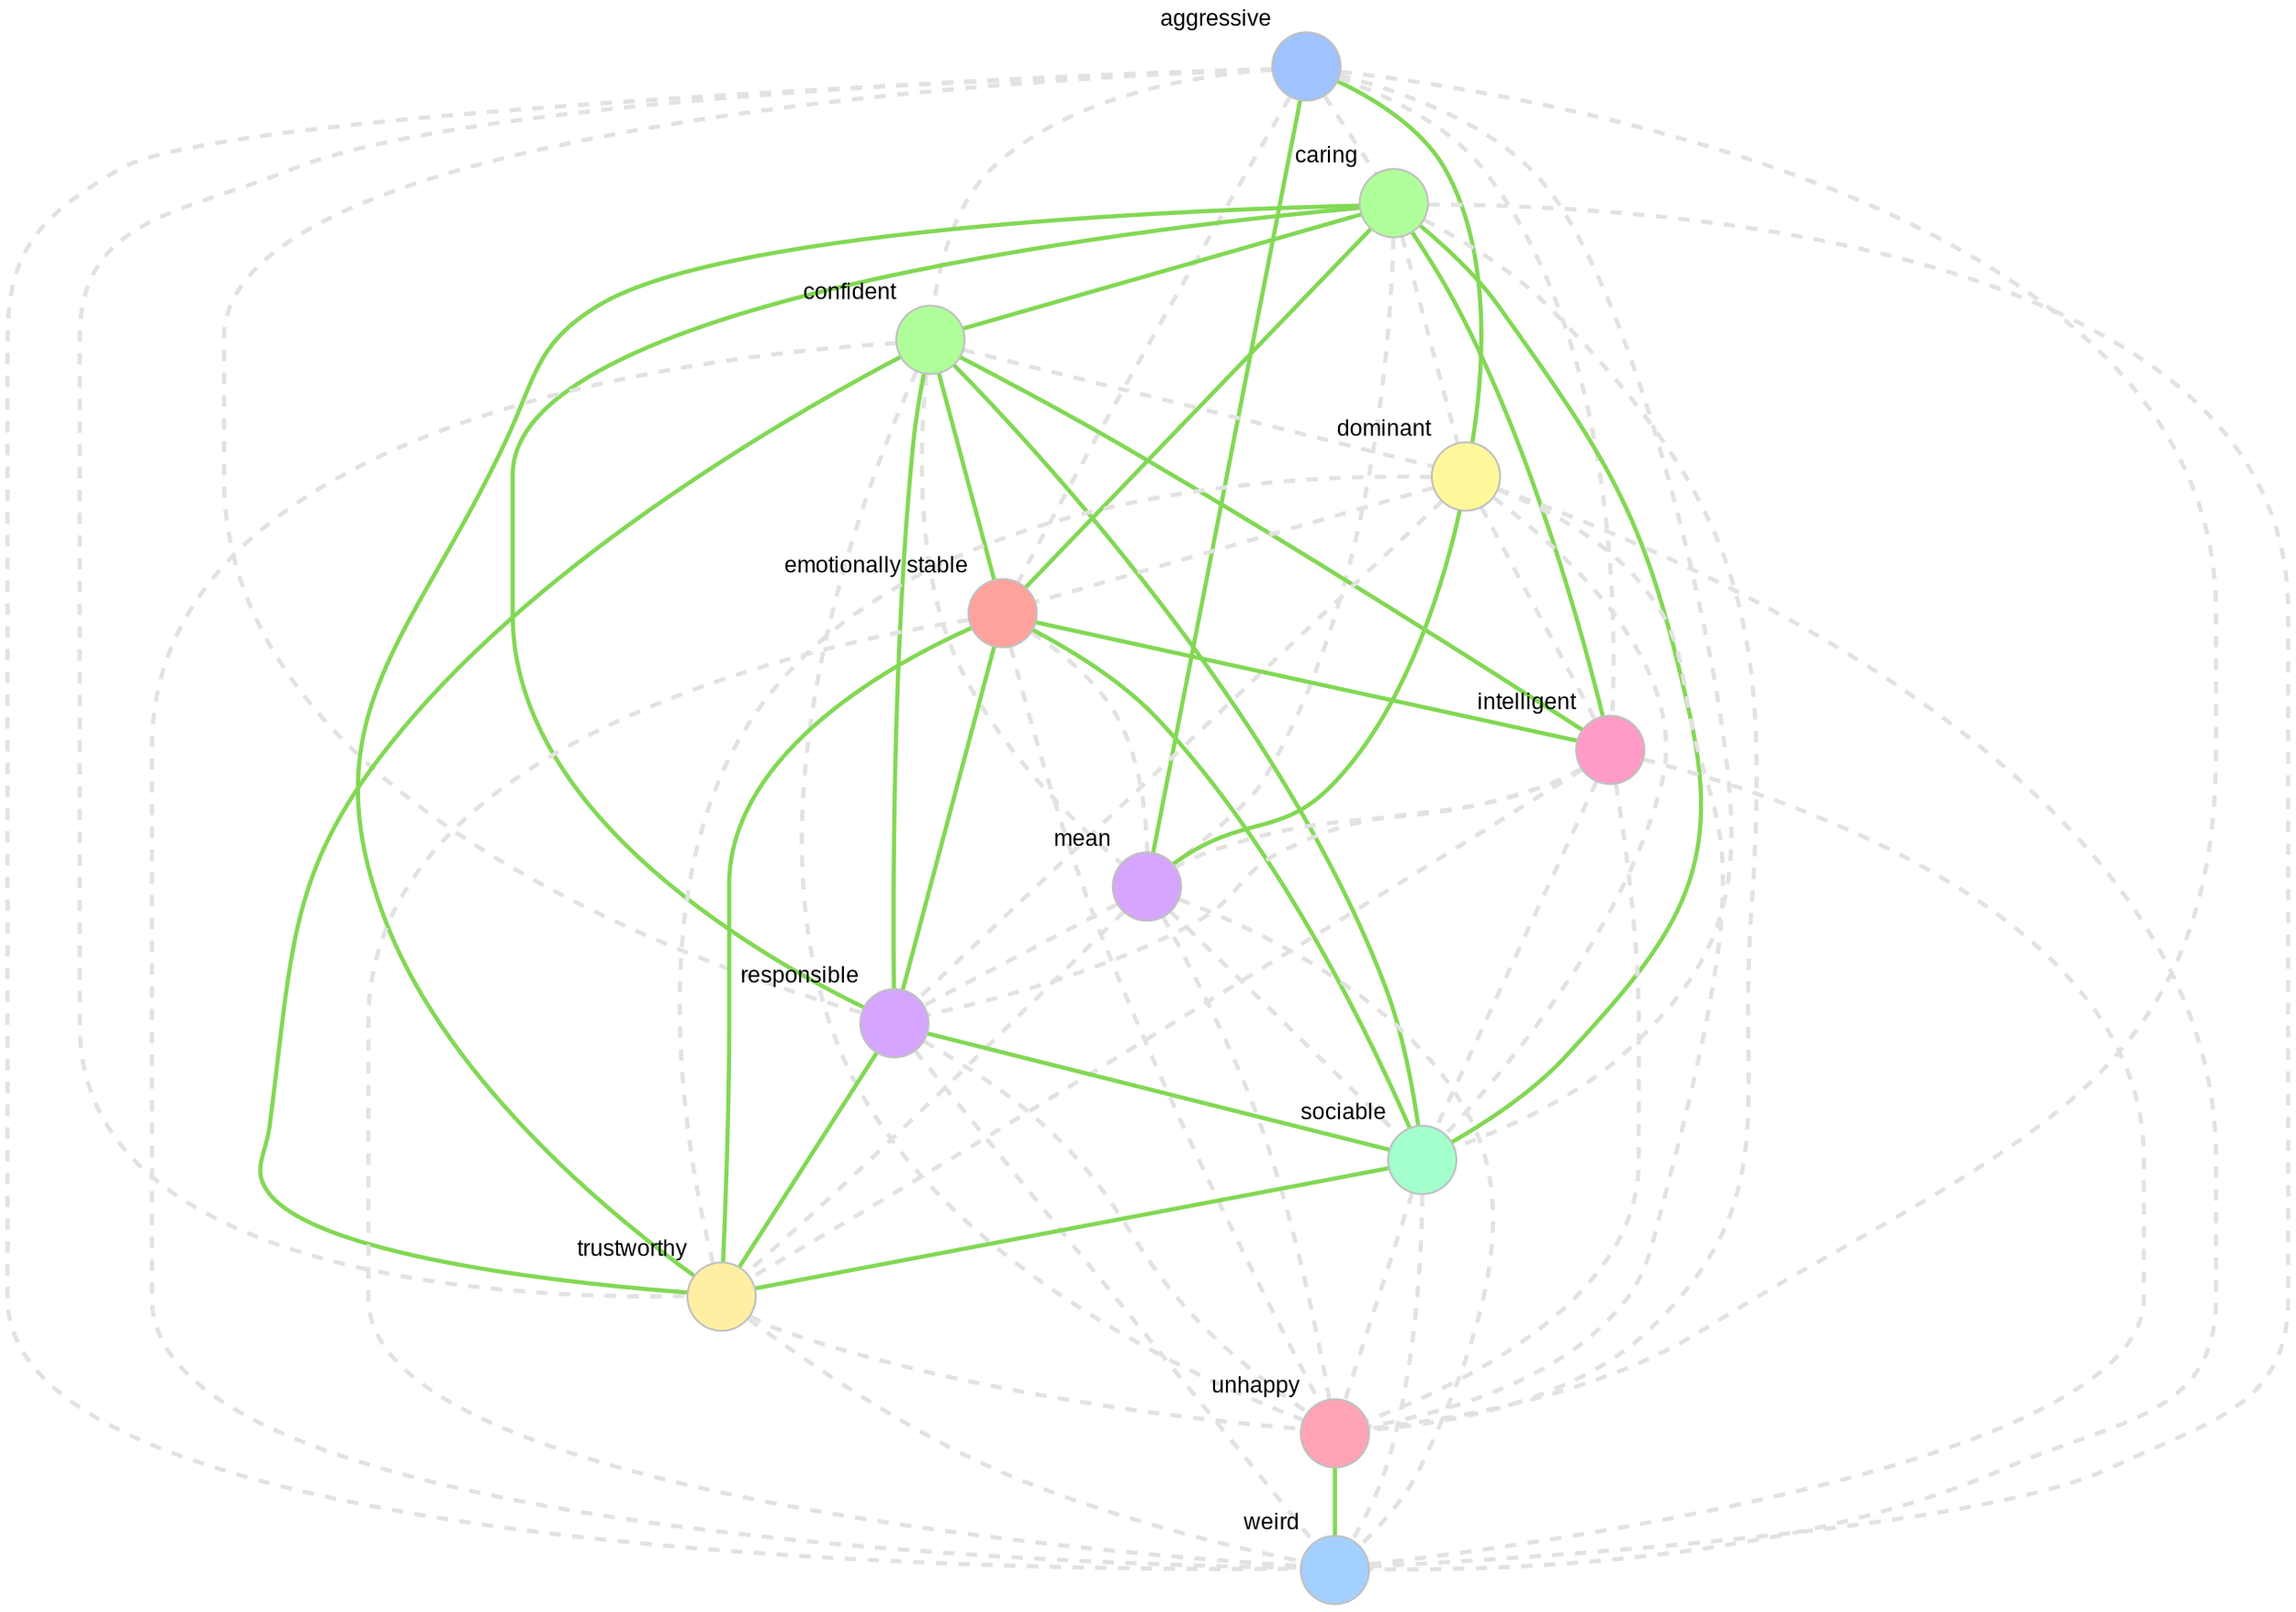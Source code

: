 strict graph "" {
  graph [
    overlap=false outputorder=edgesfirst];
  node [shape="circle" style=filled color="gray" fixedsize=true size=4000 label="" fontname=Arial fontsize=12 labeljust="r"];
  edge [style="dashed" color="#e2e2e2" penwidth=2.2]
  aggressive [fillcolor="#9ec3ff" xlabel="aggressive"];
  caring [fillcolor="#afff9b" xlabel="caring"];
  confident [fillcolor="#afff9b" xlabel="confident"];
  dominant [fillcolor="#fff89b" xlabel="dominant"];
  "emotionally stable" [fillcolor="#ffa29b" xlabel="emotionally stable"];
  intelligent [fillcolor="#ff9bc6" xlabel="intelligent"];
  mean [fillcolor="#d5a5ff" xlabel="mean"];
  responsible [fillcolor="#d5a5ff" xlabel="responsible"];
  weird [fillcolor="#a4d0ff" xlabel="weird"];
  sociable [fillcolor="#a3ffcb" xlabel="sociable"];
  trustworthy [fillcolor="#ffefa3" xlabel="trustworthy"];
  unhappy [fillcolor="#ffa3b5" xlabel="unhappy"];


  aggressive -- caring   [len=5.38];
  aggressive -- confident  [len=3.35];
  aggressive -- dominant   [len=2.21 style="filled" color="#82d854"];
  aggressive -- "emotionally stable"   [len=5.05];
  aggressive -- intelligent  [len=4.12];
  aggressive -- mean   [len=2.3 style="filled" color="#82d854"];
  aggressive -- responsible  [len=4.52];
  aggressive -- sociable   [len=4.19];
  aggressive -- trustworthy  [len=4.84];
  aggressive -- unhappy  [len=3.16];
  aggressive -- weird  [len=4.25];
  caring -- confident  [len=3.07 style="filled" color="#82d854"];
  caring -- dominant   [len=4.58];
  caring -- "emotionally stable"   [len=2.49 style="filled" color="#82d854"];
  caring -- intelligent  [len=3.12 style="filled" color="#82d854"];
  caring -- mean   [len=5.95];
  caring -- responsible  [len=2.55 style="filled" color="#82d854"];
  caring -- sociable   [len=2.68 style="filled" color="#82d854"];
  caring -- trustworthy  [len=2.26 style="filled" color="#82d854"];
  caring -- unhappy  [len=4.57];
  caring -- weird  [len=3.74];
  confident -- dominant  [len=2.75];
  confident -- "emotionally stable"  [len=2.42 style="filled" color="#82d854"];
  confident -- intelligent   [len=2.77 style="filled" color="#82d854"];
  confident -- mean  [len=4.14];
  confident -- responsible   [len=2.76 style="filled" color="#82d854"];
  confident -- sociable  [len=2.26 style="filled" color="#82d854"];
  confident -- trustworthy   [len=2.88 style="filled" color="#82d854"];
  confident -- unhappy   [len=5.23];
  confident -- weird   [len=4.36];
  dominant -- "emotionally stable"   [len=3.88];
  dominant -- intelligent  [len=3.47];
  dominant -- mean   [len=2.81 style="filled" color="#82d854"];
  dominant -- responsible  [len=3.75];
  dominant -- sociable   [len=3.51];
  dominant -- trustworthy  [len=4.06];
  dominant -- unhappy  [len=4.28];
  dominant -- weird  [len=4.52];
  "emotionally stable" -- intelligent  [len=3.11 style="filled" color="#82d854"];
  "emotionally stable" -- mean   [len=5.17];
  "emotionally stable" -- responsible  [len=2.51 style="filled" color="#82d854"];
  "emotionally stable" -- sociable   [len=2.82 style="filled" color="#82d854"];
  "emotionally stable" -- trustworthy  [len=2.51 style="filled" color="#82d854"];
  "emotionally stable" -- unhappy  [len=5.28];
  "emotionally stable" -- weird  [len=4.32];
  intelligent -- mean  [len=4.25];
  intelligent -- responsible   [len=2.72];
  intelligent -- sociable  [len=3.32];
  intelligent -- trustworthy   [len=3.03];
  intelligent -- unhappy   [len=3.99];
  intelligent -- weird   [len=3.36];
  mean -- responsible  [len=4.75];
  mean -- sociable   [len=4.87];
  mean -- trustworthy  [len=5.31];
  mean -- unhappy  [len=2.77];
  mean -- weird  [len=4.35];
  responsible -- sociable  [len=3.17 style="filled" color="#82d854"];
  responsible -- trustworthy   [len=2.15 style="filled" color="#82d854"];
  responsible -- unhappy   [len=4.46];
  responsible -- weird   [len=4.11];
  sociable -- trustworthy  [len=3.06 style="filled" color="#82d854"];
  sociable -- unhappy  [len=5.05];
  sociable -- weird  [len=4.52];
  trustworthy -- unhappy   [len=4.49];
  trustworthy -- weird   [len=4.06];
  unhappy -- weird   [len=3.53 style="filled" color="#82d854"];
}
